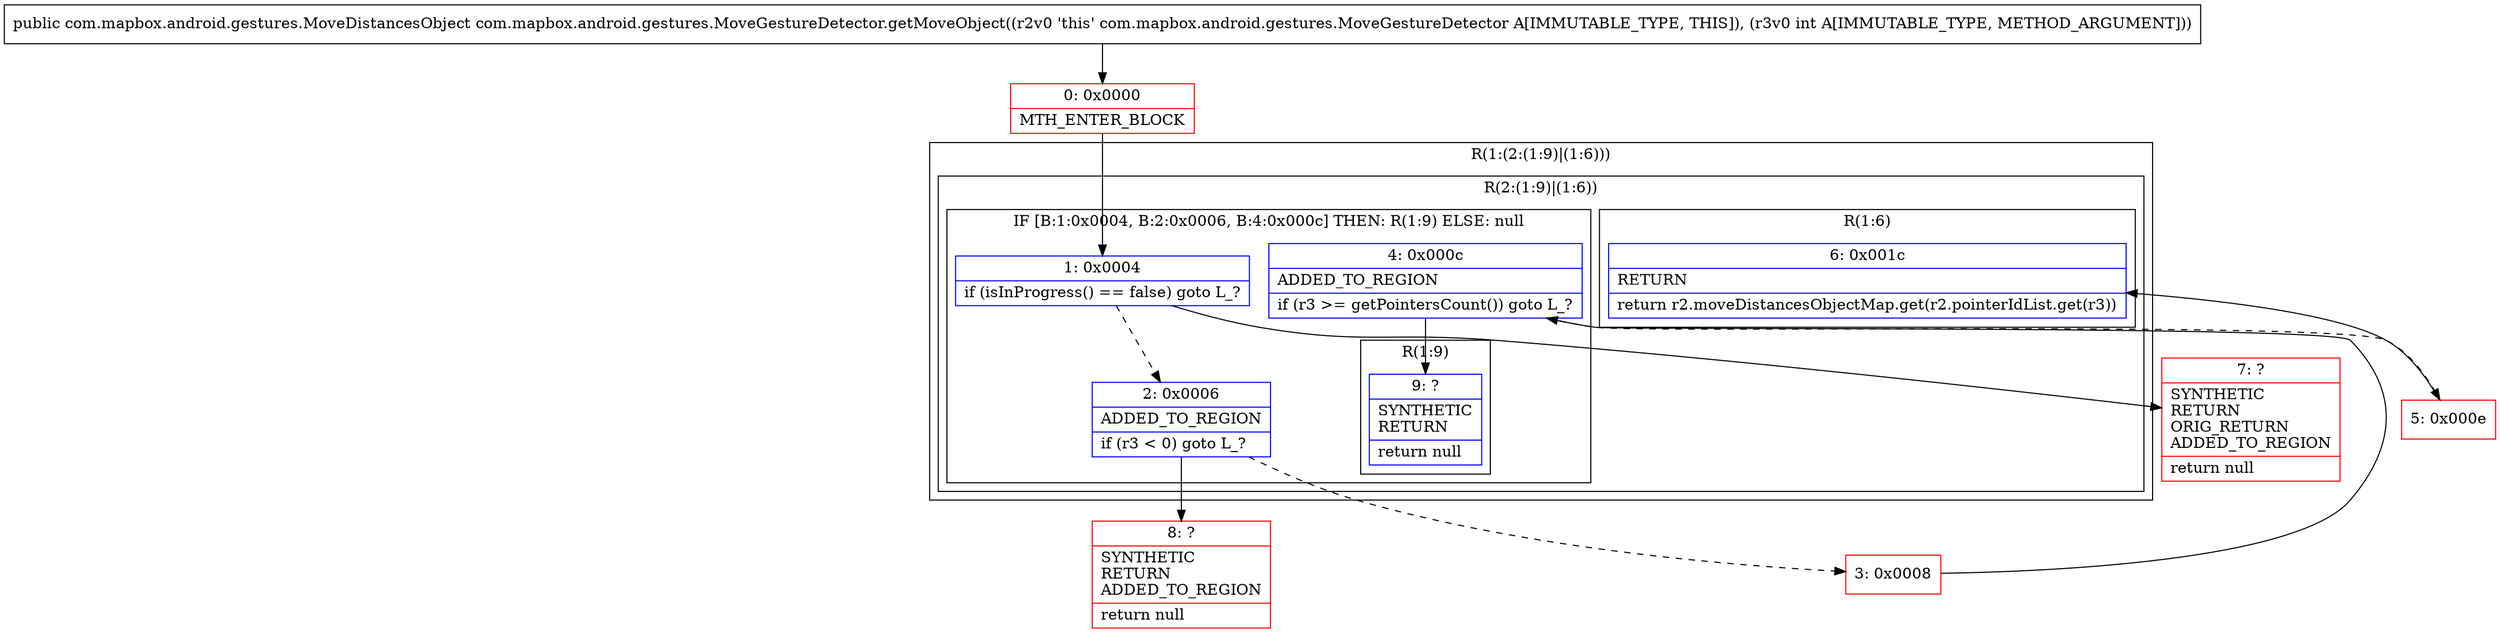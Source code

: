 digraph "CFG forcom.mapbox.android.gestures.MoveGestureDetector.getMoveObject(I)Lcom\/mapbox\/android\/gestures\/MoveDistancesObject;" {
subgraph cluster_Region_195609991 {
label = "R(1:(2:(1:9)|(1:6)))";
node [shape=record,color=blue];
subgraph cluster_Region_2067400847 {
label = "R(2:(1:9)|(1:6))";
node [shape=record,color=blue];
subgraph cluster_IfRegion_35007842 {
label = "IF [B:1:0x0004, B:2:0x0006, B:4:0x000c] THEN: R(1:9) ELSE: null";
node [shape=record,color=blue];
Node_1 [shape=record,label="{1\:\ 0x0004|if (isInProgress() == false) goto L_?\l}"];
Node_2 [shape=record,label="{2\:\ 0x0006|ADDED_TO_REGION\l|if (r3 \< 0) goto L_?\l}"];
Node_4 [shape=record,label="{4\:\ 0x000c|ADDED_TO_REGION\l|if (r3 \>= getPointersCount()) goto L_?\l}"];
subgraph cluster_Region_829911653 {
label = "R(1:9)";
node [shape=record,color=blue];
Node_9 [shape=record,label="{9\:\ ?|SYNTHETIC\lRETURN\l|return null\l}"];
}
}
subgraph cluster_Region_2084445489 {
label = "R(1:6)";
node [shape=record,color=blue];
Node_6 [shape=record,label="{6\:\ 0x001c|RETURN\l|return r2.moveDistancesObjectMap.get(r2.pointerIdList.get(r3))\l}"];
}
}
}
Node_0 [shape=record,color=red,label="{0\:\ 0x0000|MTH_ENTER_BLOCK\l}"];
Node_3 [shape=record,color=red,label="{3\:\ 0x0008}"];
Node_5 [shape=record,color=red,label="{5\:\ 0x000e}"];
Node_7 [shape=record,color=red,label="{7\:\ ?|SYNTHETIC\lRETURN\lORIG_RETURN\lADDED_TO_REGION\l|return null\l}"];
Node_8 [shape=record,color=red,label="{8\:\ ?|SYNTHETIC\lRETURN\lADDED_TO_REGION\l|return null\l}"];
MethodNode[shape=record,label="{public com.mapbox.android.gestures.MoveDistancesObject com.mapbox.android.gestures.MoveGestureDetector.getMoveObject((r2v0 'this' com.mapbox.android.gestures.MoveGestureDetector A[IMMUTABLE_TYPE, THIS]), (r3v0 int A[IMMUTABLE_TYPE, METHOD_ARGUMENT])) }"];
MethodNode -> Node_0;
Node_1 -> Node_2[style=dashed];
Node_1 -> Node_7;
Node_2 -> Node_3[style=dashed];
Node_2 -> Node_8;
Node_4 -> Node_5[style=dashed];
Node_4 -> Node_9;
Node_0 -> Node_1;
Node_3 -> Node_4;
Node_5 -> Node_6;
}


